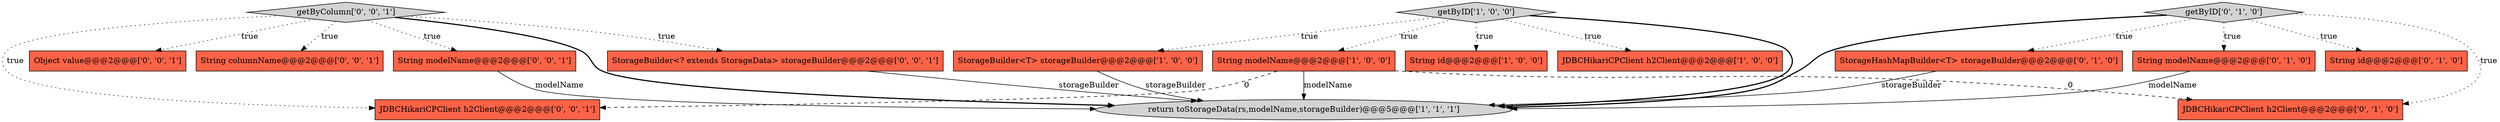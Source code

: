 digraph {
2 [style = filled, label = "String id@@@2@@@['1', '0', '0']", fillcolor = tomato, shape = box image = "AAA0AAABBB1BBB"];
11 [style = filled, label = "String modelName@@@2@@@['0', '0', '1']", fillcolor = tomato, shape = box image = "AAA0AAABBB3BBB"];
12 [style = filled, label = "Object value@@@2@@@['0', '0', '1']", fillcolor = tomato, shape = box image = "AAA0AAABBB3BBB"];
5 [style = filled, label = "return toStorageData(rs,modelName,storageBuilder)@@@5@@@['1', '1', '1']", fillcolor = lightgray, shape = ellipse image = "AAA0AAABBB1BBB"];
3 [style = filled, label = "getByID['1', '0', '0']", fillcolor = lightgray, shape = diamond image = "AAA0AAABBB1BBB"];
1 [style = filled, label = "StorageBuilder<T> storageBuilder@@@2@@@['1', '0', '0']", fillcolor = tomato, shape = box image = "AAA0AAABBB1BBB"];
4 [style = filled, label = "String modelName@@@2@@@['1', '0', '0']", fillcolor = tomato, shape = box image = "AAA1AAABBB1BBB"];
7 [style = filled, label = "StorageHashMapBuilder<T> storageBuilder@@@2@@@['0', '1', '0']", fillcolor = tomato, shape = box image = "AAA0AAABBB2BBB"];
14 [style = filled, label = "String columnName@@@2@@@['0', '0', '1']", fillcolor = tomato, shape = box image = "AAA0AAABBB3BBB"];
13 [style = filled, label = "getByColumn['0', '0', '1']", fillcolor = lightgray, shape = diamond image = "AAA0AAABBB3BBB"];
15 [style = filled, label = "StorageBuilder<? extends StorageData> storageBuilder@@@2@@@['0', '0', '1']", fillcolor = tomato, shape = box image = "AAA0AAABBB3BBB"];
16 [style = filled, label = "JDBCHikariCPClient h2Client@@@2@@@['0', '0', '1']", fillcolor = tomato, shape = box image = "AAA0AAABBB3BBB"];
8 [style = filled, label = "String id@@@2@@@['0', '1', '0']", fillcolor = tomato, shape = box image = "AAA0AAABBB2BBB"];
6 [style = filled, label = "getByID['0', '1', '0']", fillcolor = lightgray, shape = diamond image = "AAA0AAABBB2BBB"];
9 [style = filled, label = "String modelName@@@2@@@['0', '1', '0']", fillcolor = tomato, shape = box image = "AAA0AAABBB2BBB"];
0 [style = filled, label = "JDBCHikariCPClient h2Client@@@2@@@['1', '0', '0']", fillcolor = tomato, shape = box image = "AAA0AAABBB1BBB"];
10 [style = filled, label = "JDBCHikariCPClient h2Client@@@2@@@['0', '1', '0']", fillcolor = tomato, shape = box image = "AAA1AAABBB2BBB"];
13->16 [style = dotted, label="true"];
4->16 [style = dashed, label="0"];
4->5 [style = solid, label="modelName"];
13->12 [style = dotted, label="true"];
9->5 [style = solid, label="modelName"];
3->4 [style = dotted, label="true"];
11->5 [style = solid, label="modelName"];
7->5 [style = solid, label="storageBuilder"];
6->10 [style = dotted, label="true"];
6->5 [style = bold, label=""];
3->5 [style = bold, label=""];
1->5 [style = solid, label="storageBuilder"];
15->5 [style = solid, label="storageBuilder"];
6->9 [style = dotted, label="true"];
6->8 [style = dotted, label="true"];
3->0 [style = dotted, label="true"];
6->7 [style = dotted, label="true"];
13->5 [style = bold, label=""];
13->11 [style = dotted, label="true"];
13->15 [style = dotted, label="true"];
4->10 [style = dashed, label="0"];
13->14 [style = dotted, label="true"];
3->1 [style = dotted, label="true"];
3->2 [style = dotted, label="true"];
}
